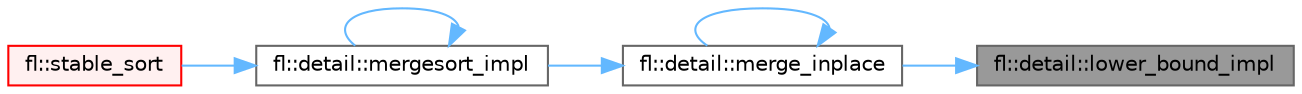 digraph "fl::detail::lower_bound_impl"
{
 // INTERACTIVE_SVG=YES
 // LATEX_PDF_SIZE
  bgcolor="transparent";
  edge [fontname=Helvetica,fontsize=10,labelfontname=Helvetica,labelfontsize=10];
  node [fontname=Helvetica,fontsize=10,shape=box,height=0.2,width=0.4];
  rankdir="RL";
  Node1 [id="Node000001",label="fl::detail::lower_bound_impl",height=0.2,width=0.4,color="gray40", fillcolor="grey60", style="filled", fontcolor="black",tooltip=" "];
  Node1 -> Node2 [id="edge1_Node000001_Node000002",dir="back",color="steelblue1",style="solid",tooltip=" "];
  Node2 [id="Node000002",label="fl::detail::merge_inplace",height=0.2,width=0.4,color="grey40", fillcolor="white", style="filled",URL="$df/d9e/namespacefl_1_1detail_a55b345d477f1f03e93dacafec6e4acf8.html#a55b345d477f1f03e93dacafec6e4acf8",tooltip=" "];
  Node2 -> Node2 [id="edge2_Node000002_Node000002",dir="back",color="steelblue1",style="solid",tooltip=" "];
  Node2 -> Node3 [id="edge3_Node000002_Node000003",dir="back",color="steelblue1",style="solid",tooltip=" "];
  Node3 [id="Node000003",label="fl::detail::mergesort_impl",height=0.2,width=0.4,color="grey40", fillcolor="white", style="filled",URL="$df/d9e/namespacefl_1_1detail_afdaa67dc83e168943ee28a7f9264b40b.html#afdaa67dc83e168943ee28a7f9264b40b",tooltip=" "];
  Node3 -> Node3 [id="edge4_Node000003_Node000003",dir="back",color="steelblue1",style="solid",tooltip=" "];
  Node3 -> Node4 [id="edge5_Node000003_Node000004",dir="back",color="steelblue1",style="solid",tooltip=" "];
  Node4 [id="Node000004",label="fl::stable_sort",height=0.2,width=0.4,color="red", fillcolor="#FFF0F0", style="filled",URL="$d4/d36/namespacefl_ac55807b49c5bea2b60e924c234cf1660.html#ac55807b49c5bea2b60e924c234cf1660",tooltip=" "];
}
